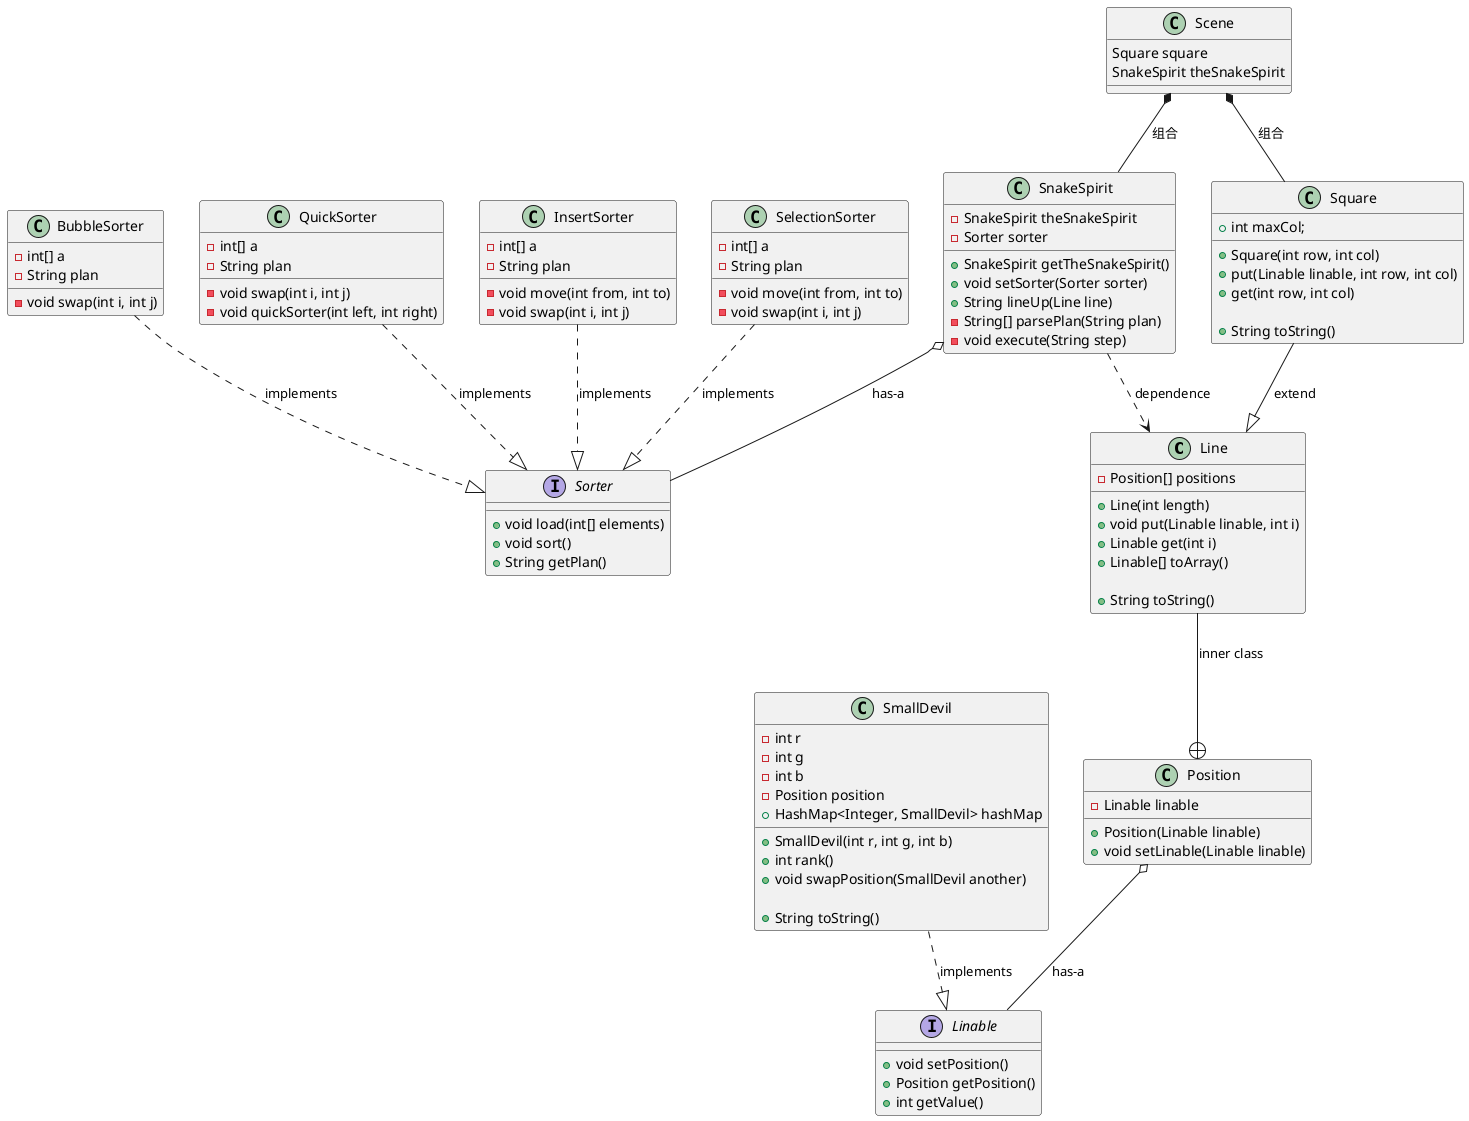 @startuml
class Line{

    -Position[] positions

    +Line(int length)
    +void put(Linable linable, int i)
    +Linable get(int i)
    +Linable[] toArray()

    +String toString()
}

Class Position{

    -Linable linable

    +Position(Linable linable)
    +void setLinable(Linable linable)
}

Interface Linable{
    
    +void setPosition()
    +Position getPosition()
    +int getValue()
}

Interface Sorter{
    
    +void load(int[] elements)
    +void sort()
    +String getPlan()
}
Class SmallDevil{

    -int r
    -int g
    -int b
    -Position position
    +HashMap<Integer, SmallDevil> hashMap

    +SmallDevil(int r, int g, int b)
    +int rank()
    +void swapPosition(SmallDevil another)

    +String toString()
}

Class BubbleSorter{

    -int[] a
    -String plan

    -void swap(int i, int j)
}

Class QuickSorter{

    -int[] a
    -String plan
    
    -void swap(int i, int j)
    -void quickSorter(int left, int right)
}

Class InsertSorter{
    -int[] a
    -String plan

    -void move(int from, int to)
    -void swap(int i, int j)
}

Class SelectionSorter{
    -int[] a
    -String plan

    -void move(int from, int to)
    -void swap(int i, int j)
}
 
Class SnakeSpirit{

    -SnakeSpirit theSnakeSpirit
    -Sorter sorter
    
    +SnakeSpirit getTheSnakeSpirit()
    +void setSorter(Sorter sorter)
    +String lineUp(Line line)
    -String[] parsePlan(String plan)
    -void execute(String step)
}

Class Scene{

    Square square 
    SnakeSpirit theSnakeSpirit
}

Class Square{

    +int maxCol;

    +Square(int row, int col)
    +put(Linable linable, int row, int col)
    +get(int row, int col)

    +String toString()
}
Square --|> Line : extend
Scene *-- Square : 组合
Scene *-- SnakeSpirit : 组合
SnakeSpirit ..> Line : dependence
Line --+ Position: inner class
SmallDevil ..|> Linable : implements
BubbleSorter ..|> Sorter : implements
QuickSorter ..|> Sorter : implements
InsertSorter ..|> Sorter : implements
SelectionSorter ..|> Sorter : implements
Position o-- Linable : has-a
SnakeSpirit o-- Sorter : has-a
@enduml
